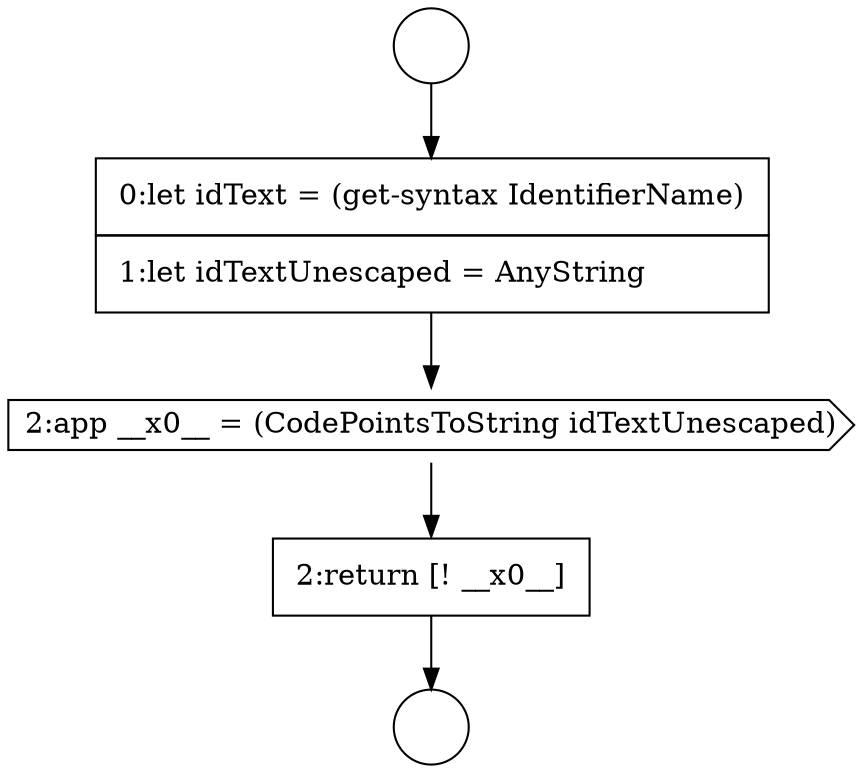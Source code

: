 digraph {
  node3602 [shape=none, margin=0, label=<<font color="black">
    <table border="0" cellborder="1" cellspacing="0" cellpadding="10">
      <tr><td align="left">0:let idText = (get-syntax IdentifierName)</td></tr>
      <tr><td align="left">1:let idTextUnescaped = AnyString</td></tr>
    </table>
  </font>> color="black" fillcolor="white" style=filled]
  node3603 [shape=cds, label=<<font color="black">2:app __x0__ = (CodePointsToString idTextUnescaped)</font>> color="black" fillcolor="white" style=filled]
  node3600 [shape=circle label=" " color="black" fillcolor="white" style=filled]
  node3604 [shape=none, margin=0, label=<<font color="black">
    <table border="0" cellborder="1" cellspacing="0" cellpadding="10">
      <tr><td align="left">2:return [! __x0__]</td></tr>
    </table>
  </font>> color="black" fillcolor="white" style=filled]
  node3601 [shape=circle label=" " color="black" fillcolor="white" style=filled]
  node3600 -> node3602 [ color="black"]
  node3602 -> node3603 [ color="black"]
  node3603 -> node3604 [ color="black"]
  node3604 -> node3601 [ color="black"]
}
